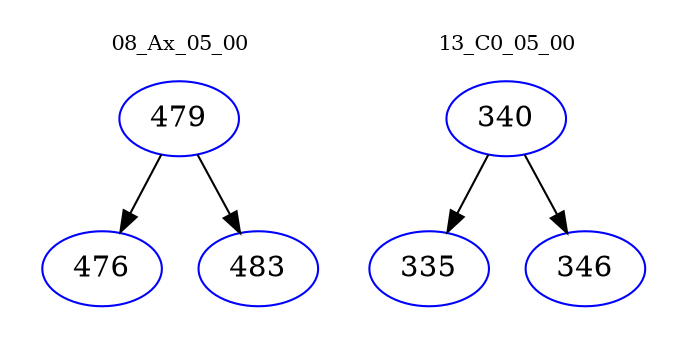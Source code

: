 digraph{
subgraph cluster_0 {
color = white
label = "08_Ax_05_00";
fontsize=10;
T0_479 [label="479", color="blue"]
T0_479 -> T0_476 [color="black"]
T0_476 [label="476", color="blue"]
T0_479 -> T0_483 [color="black"]
T0_483 [label="483", color="blue"]
}
subgraph cluster_1 {
color = white
label = "13_C0_05_00";
fontsize=10;
T1_340 [label="340", color="blue"]
T1_340 -> T1_335 [color="black"]
T1_335 [label="335", color="blue"]
T1_340 -> T1_346 [color="black"]
T1_346 [label="346", color="blue"]
}
}
